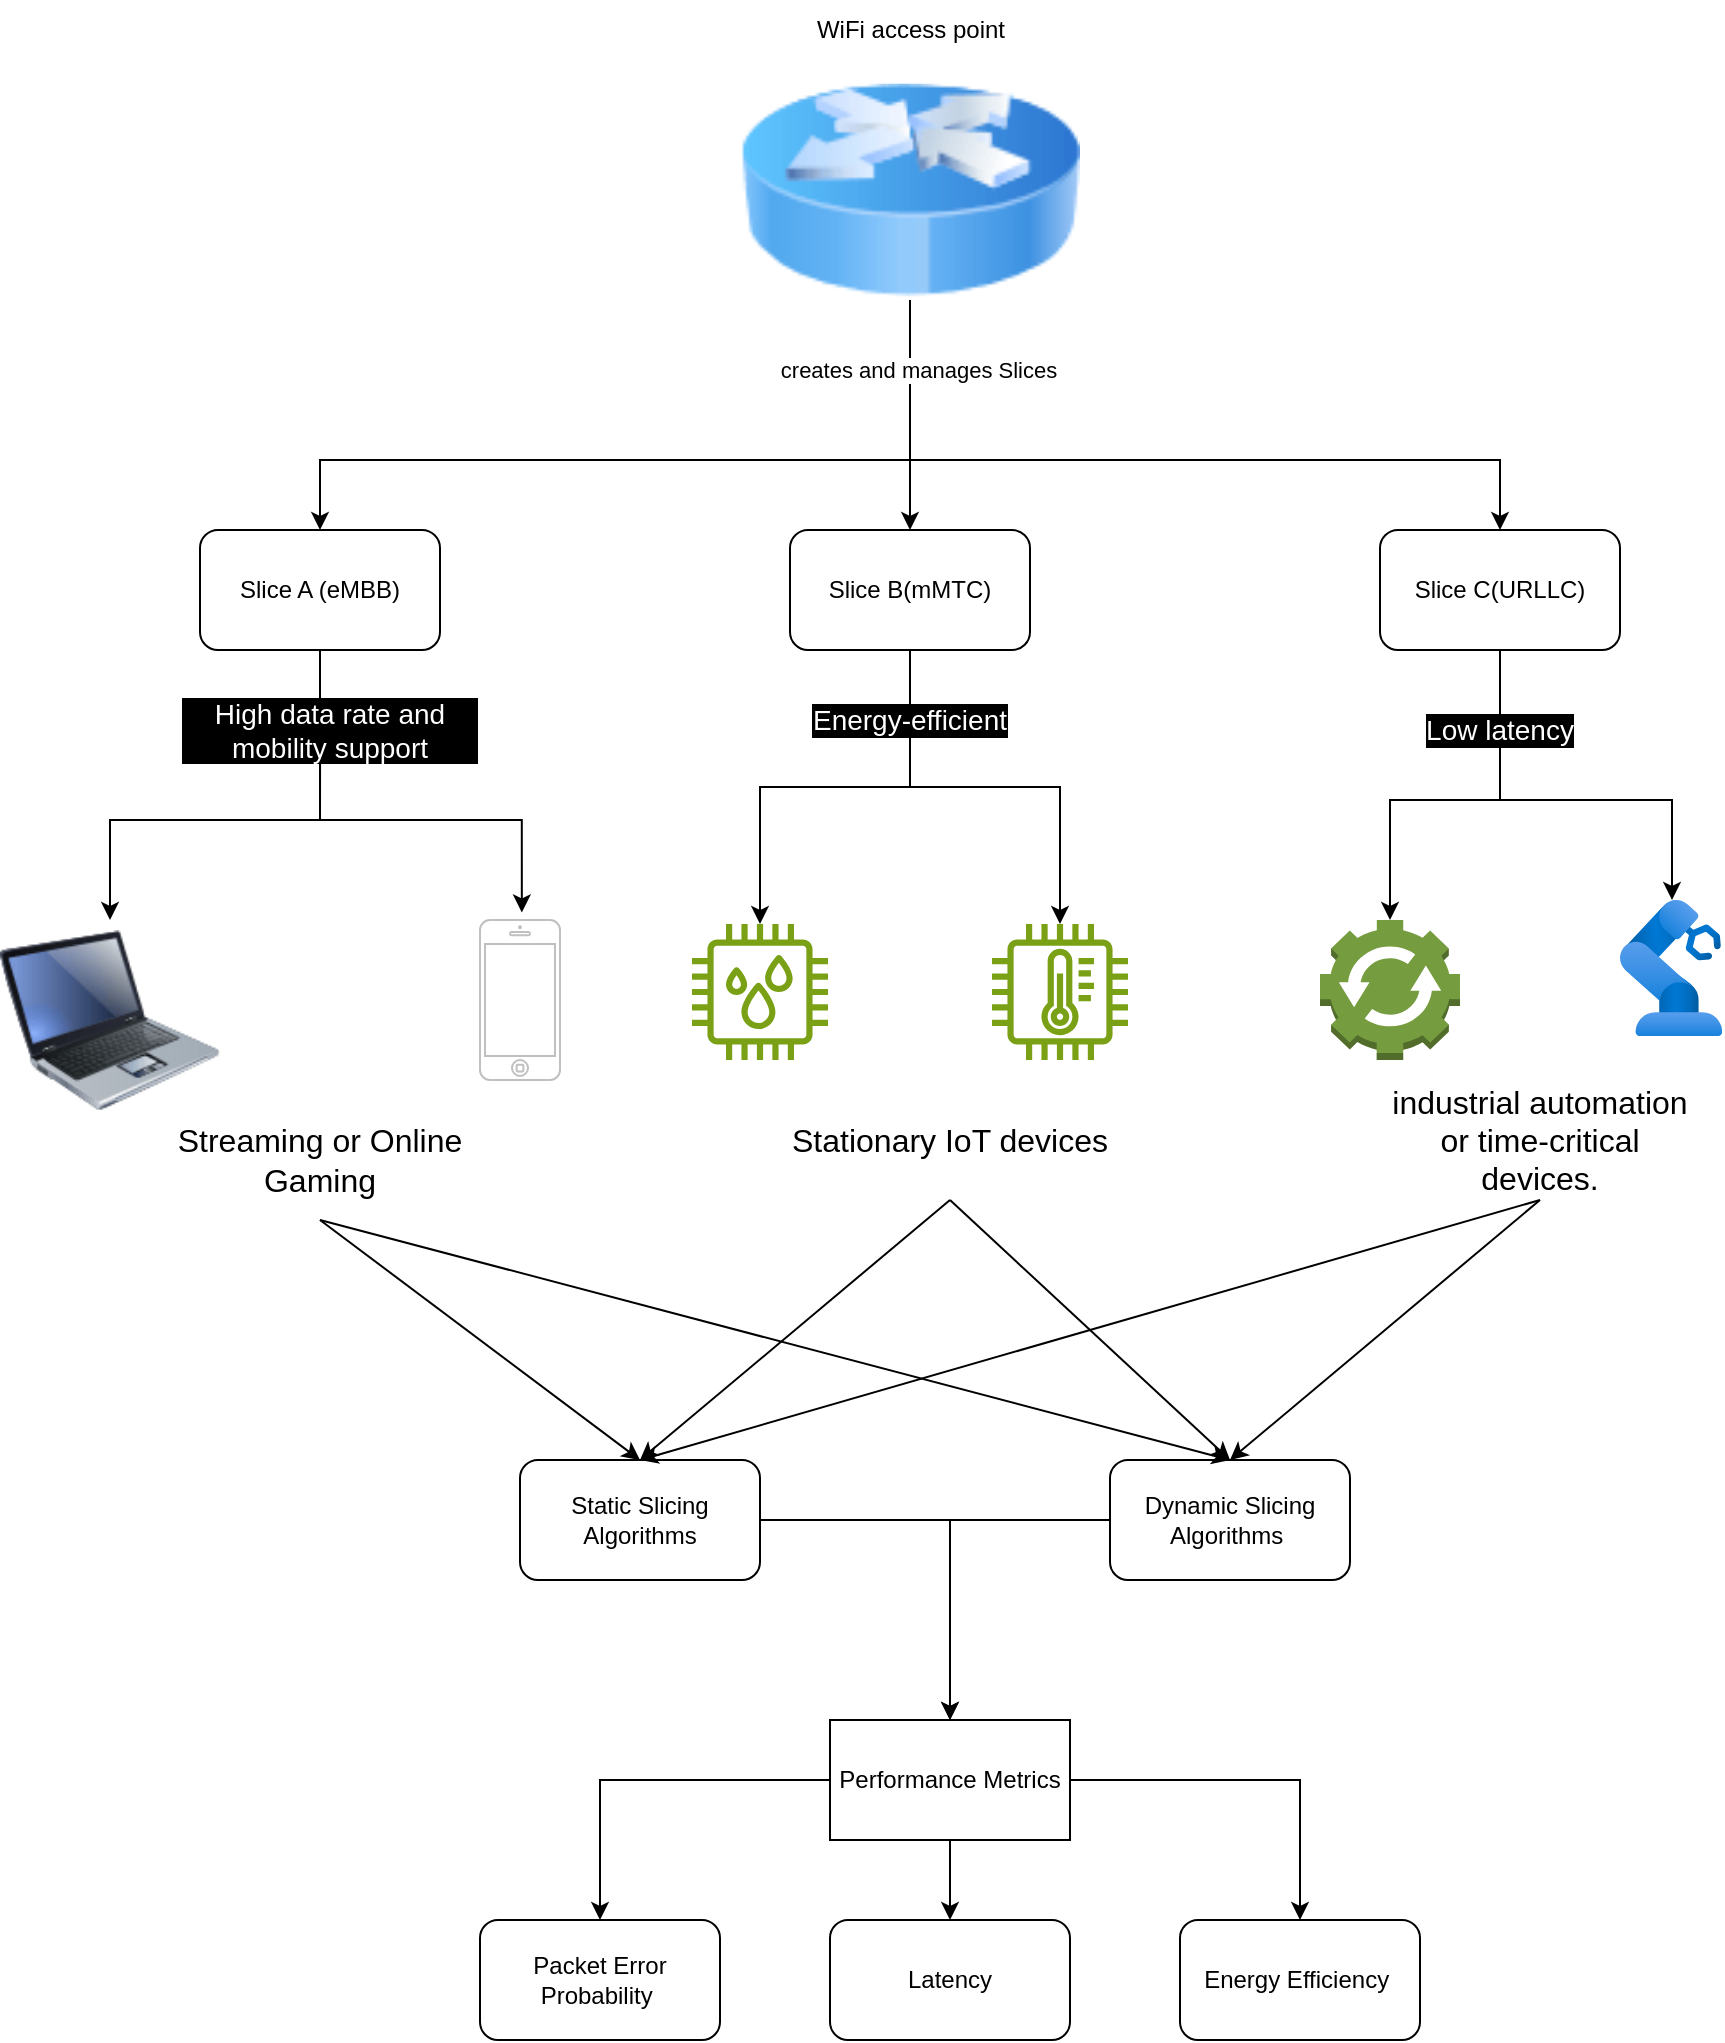 <mxfile version="24.7.17">
  <diagram name="Page-1" id="hM2xaqLaM9kXfvrjTJUC">
    <mxGraphModel dx="3644" dy="1328" grid="1" gridSize="10" guides="1" tooltips="1" connect="1" arrows="1" fold="1" page="1" pageScale="1" pageWidth="827" pageHeight="1169" math="0" shadow="0">
      <root>
        <mxCell id="0" />
        <mxCell id="1" parent="0" />
        <mxCell id="RwSFmMSZ676aGIv1vrAS-19" style="edgeStyle=orthogonalEdgeStyle;rounded=0;orthogonalLoop=1;jettySize=auto;html=1;entryX=0.5;entryY=0;entryDx=0;entryDy=0;" edge="1" parent="1" source="RwSFmMSZ676aGIv1vrAS-14" target="RwSFmMSZ676aGIv1vrAS-16">
          <mxGeometry relative="1" as="geometry">
            <Array as="points">
              <mxPoint x="-1015" y="490" />
              <mxPoint x="-1310" y="490" />
            </Array>
          </mxGeometry>
        </mxCell>
        <mxCell id="RwSFmMSZ676aGIv1vrAS-20" style="edgeStyle=orthogonalEdgeStyle;rounded=0;orthogonalLoop=1;jettySize=auto;html=1;entryX=0.5;entryY=0;entryDx=0;entryDy=0;" edge="1" parent="1" source="RwSFmMSZ676aGIv1vrAS-14" target="RwSFmMSZ676aGIv1vrAS-17">
          <mxGeometry relative="1" as="geometry" />
        </mxCell>
        <mxCell id="RwSFmMSZ676aGIv1vrAS-21" style="edgeStyle=orthogonalEdgeStyle;rounded=0;orthogonalLoop=1;jettySize=auto;html=1;entryX=0.5;entryY=0;entryDx=0;entryDy=0;" edge="1" parent="1" source="RwSFmMSZ676aGIv1vrAS-14" target="RwSFmMSZ676aGIv1vrAS-18">
          <mxGeometry relative="1" as="geometry">
            <Array as="points">
              <mxPoint x="-1015" y="490" />
              <mxPoint x="-720" y="490" />
            </Array>
          </mxGeometry>
        </mxCell>
        <mxCell id="RwSFmMSZ676aGIv1vrAS-70" value="creates and manages Slices" style="edgeLabel;html=1;align=center;verticalAlign=middle;resizable=0;points=[];" vertex="1" connectable="0" parent="RwSFmMSZ676aGIv1vrAS-21">
          <mxGeometry x="-0.832" y="4" relative="1" as="geometry">
            <mxPoint as="offset" />
          </mxGeometry>
        </mxCell>
        <mxCell id="RwSFmMSZ676aGIv1vrAS-14" value="" style="image;html=1;image=img/lib/clip_art/networking/Router_Icon_128x128.png" vertex="1" parent="1">
          <mxGeometry x="-1100" y="300" width="170" height="110" as="geometry" />
        </mxCell>
        <mxCell id="RwSFmMSZ676aGIv1vrAS-37" style="edgeStyle=orthogonalEdgeStyle;rounded=0;orthogonalLoop=1;jettySize=auto;html=1;" edge="1" parent="1" source="RwSFmMSZ676aGIv1vrAS-16" target="RwSFmMSZ676aGIv1vrAS-22">
          <mxGeometry relative="1" as="geometry">
            <Array as="points">
              <mxPoint x="-1310" y="670" />
              <mxPoint x="-1415" y="670" />
            </Array>
          </mxGeometry>
        </mxCell>
        <mxCell id="RwSFmMSZ676aGIv1vrAS-16" value="Slice A (eMBB)" style="rounded=1;whiteSpace=wrap;html=1;" vertex="1" parent="1">
          <mxGeometry x="-1370" y="525" width="120" height="60" as="geometry" />
        </mxCell>
        <mxCell id="RwSFmMSZ676aGIv1vrAS-39" style="edgeStyle=orthogonalEdgeStyle;rounded=0;orthogonalLoop=1;jettySize=auto;html=1;" edge="1" parent="1" source="RwSFmMSZ676aGIv1vrAS-17" target="RwSFmMSZ676aGIv1vrAS-24">
          <mxGeometry relative="1" as="geometry" />
        </mxCell>
        <mxCell id="RwSFmMSZ676aGIv1vrAS-40" style="edgeStyle=orthogonalEdgeStyle;rounded=0;orthogonalLoop=1;jettySize=auto;html=1;" edge="1" parent="1" source="RwSFmMSZ676aGIv1vrAS-17" target="RwSFmMSZ676aGIv1vrAS-25">
          <mxGeometry relative="1" as="geometry" />
        </mxCell>
        <mxCell id="RwSFmMSZ676aGIv1vrAS-17" value="Slice B(mMTC)" style="rounded=1;whiteSpace=wrap;html=1;" vertex="1" parent="1">
          <mxGeometry x="-1075" y="525" width="120" height="60" as="geometry" />
        </mxCell>
        <mxCell id="RwSFmMSZ676aGIv1vrAS-41" style="edgeStyle=orthogonalEdgeStyle;rounded=0;orthogonalLoop=1;jettySize=auto;html=1;" edge="1" parent="1" source="RwSFmMSZ676aGIv1vrAS-18" target="RwSFmMSZ676aGIv1vrAS-26">
          <mxGeometry relative="1" as="geometry">
            <Array as="points">
              <mxPoint x="-720" y="660" />
              <mxPoint x="-775" y="660" />
            </Array>
          </mxGeometry>
        </mxCell>
        <mxCell id="RwSFmMSZ676aGIv1vrAS-42" style="edgeStyle=orthogonalEdgeStyle;rounded=0;orthogonalLoop=1;jettySize=auto;html=1;" edge="1" parent="1" source="RwSFmMSZ676aGIv1vrAS-18" target="RwSFmMSZ676aGIv1vrAS-27">
          <mxGeometry relative="1" as="geometry">
            <mxPoint x="-630" y="670" as="targetPoint" />
            <Array as="points">
              <mxPoint x="-720" y="660" />
              <mxPoint x="-634" y="660" />
            </Array>
          </mxGeometry>
        </mxCell>
        <mxCell id="RwSFmMSZ676aGIv1vrAS-18" value="Slice C(URLLC)" style="rounded=1;whiteSpace=wrap;html=1;" vertex="1" parent="1">
          <mxGeometry x="-780" y="525" width="120" height="60" as="geometry" />
        </mxCell>
        <mxCell id="RwSFmMSZ676aGIv1vrAS-22" value="" style="image;html=1;image=img/lib/clip_art/computers/Laptop_128x128.png" vertex="1" parent="1">
          <mxGeometry x="-1470" y="720" width="110" height="100" as="geometry" />
        </mxCell>
        <mxCell id="RwSFmMSZ676aGIv1vrAS-23" value="" style="html=1;verticalLabelPosition=bottom;labelBackgroundColor=#ffffff;verticalAlign=top;shadow=0;dashed=0;strokeWidth=1;shape=mxgraph.ios7.misc.iphone;strokeColor=#c0c0c0;" vertex="1" parent="1">
          <mxGeometry x="-1230" y="720" width="40" height="80" as="geometry" />
        </mxCell>
        <mxCell id="RwSFmMSZ676aGIv1vrAS-24" value="" style="sketch=0;outlineConnect=0;fontColor=#232F3E;gradientColor=none;fillColor=#7AA116;strokeColor=none;dashed=0;verticalLabelPosition=bottom;verticalAlign=top;align=center;html=1;fontSize=12;fontStyle=0;aspect=fixed;pointerEvents=1;shape=mxgraph.aws4.iot_thing_humidity_sensor;" vertex="1" parent="1">
          <mxGeometry x="-1124" y="722" width="68" height="68" as="geometry" />
        </mxCell>
        <mxCell id="RwSFmMSZ676aGIv1vrAS-25" value="" style="sketch=0;outlineConnect=0;fontColor=#232F3E;gradientColor=none;fillColor=#7AA116;strokeColor=none;dashed=0;verticalLabelPosition=bottom;verticalAlign=top;align=center;html=1;fontSize=12;fontStyle=0;aspect=fixed;pointerEvents=1;shape=mxgraph.aws4.iot_thing_temperature_sensor;" vertex="1" parent="1">
          <mxGeometry x="-974" y="722" width="68" height="68" as="geometry" />
        </mxCell>
        <mxCell id="RwSFmMSZ676aGIv1vrAS-26" value="" style="outlineConnect=0;dashed=0;verticalLabelPosition=bottom;verticalAlign=top;align=center;html=1;shape=mxgraph.aws3.automation;fillColor=#759C3E;gradientColor=none;" vertex="1" parent="1">
          <mxGeometry x="-810" y="720" width="70" height="70" as="geometry" />
        </mxCell>
        <mxCell id="RwSFmMSZ676aGIv1vrAS-27" value="" style="image;aspect=fixed;html=1;points=[];align=center;fontSize=12;image=img/lib/azure2/other/Defender_Industrial_Robot.svg;" vertex="1" parent="1">
          <mxGeometry x="-660" y="710" width="51.08" height="68" as="geometry" />
        </mxCell>
        <mxCell id="RwSFmMSZ676aGIv1vrAS-33" value="&lt;span style=&quot;font-size: medium;&quot;&gt;industrial automation or time-critical devices.&lt;/span&gt;" style="text;html=1;align=center;verticalAlign=middle;whiteSpace=wrap;rounded=0;" vertex="1" parent="1">
          <mxGeometry x="-780" y="800" width="160" height="60" as="geometry" />
        </mxCell>
        <mxCell id="RwSFmMSZ676aGIv1vrAS-34" value="&lt;span style=&quot;font-size: medium;&quot;&gt;Stationary IoT devices&lt;/span&gt;" style="text;html=1;align=center;verticalAlign=middle;whiteSpace=wrap;rounded=0;" vertex="1" parent="1">
          <mxGeometry x="-1075" y="800" width="160" height="60" as="geometry" />
        </mxCell>
        <mxCell id="RwSFmMSZ676aGIv1vrAS-36" value="&lt;font size=&quot;3&quot;&gt;Streaming or Online Gaming&lt;/font&gt;" style="text;html=1;align=center;verticalAlign=middle;whiteSpace=wrap;rounded=0;" vertex="1" parent="1">
          <mxGeometry x="-1390" y="810" width="160" height="60" as="geometry" />
        </mxCell>
        <mxCell id="RwSFmMSZ676aGIv1vrAS-38" value="" style="edgeStyle=orthogonalEdgeStyle;rounded=0;orthogonalLoop=1;jettySize=auto;html=1;entryX=0.523;entryY=-0.047;entryDx=0;entryDy=0;entryPerimeter=0;verticalAlign=middle;" edge="1" parent="1" target="RwSFmMSZ676aGIv1vrAS-23">
          <mxGeometry relative="1" as="geometry">
            <mxPoint x="-1309.96" y="640" as="sourcePoint" />
            <Array as="points">
              <mxPoint x="-1209" y="670" />
            </Array>
          </mxGeometry>
        </mxCell>
        <mxCell id="RwSFmMSZ676aGIv1vrAS-47" value="&lt;span style=&quot;text-align: start;&quot;&gt;&lt;font style=&quot;font-size: 14px;&quot; color=&quot;#ffffff&quot;&gt;High data rate and mobility support&lt;/font&gt;&lt;/span&gt;" style="text;html=1;align=center;verticalAlign=middle;whiteSpace=wrap;rounded=0;labelBackgroundColor=#000000;" vertex="1" parent="1">
          <mxGeometry x="-1380" y="610" width="150" height="30" as="geometry" />
        </mxCell>
        <mxCell id="RwSFmMSZ676aGIv1vrAS-48" value="&lt;span style=&quot;text-align: start;&quot;&gt;&lt;font style=&quot;font-size: 14px;&quot; color=&quot;#ffffff&quot;&gt;Energy-efficient&lt;/font&gt;&lt;/span&gt;" style="text;html=1;align=center;verticalAlign=middle;whiteSpace=wrap;rounded=0;labelBackgroundColor=#000000;" vertex="1" parent="1">
          <mxGeometry x="-1090" y="610" width="150" height="20" as="geometry" />
        </mxCell>
        <mxCell id="RwSFmMSZ676aGIv1vrAS-49" value="&lt;span style=&quot;text-align: start;&quot;&gt;&lt;font style=&quot;font-size: 14px;&quot; color=&quot;#ffffff&quot;&gt;Low latency&lt;/font&gt;&lt;/span&gt;" style="text;html=1;align=center;verticalAlign=middle;whiteSpace=wrap;rounded=0;labelBackgroundColor=#000000;" vertex="1" parent="1">
          <mxGeometry x="-795" y="610" width="150" height="30" as="geometry" />
        </mxCell>
        <mxCell id="RwSFmMSZ676aGIv1vrAS-65" style="edgeStyle=orthogonalEdgeStyle;rounded=0;orthogonalLoop=1;jettySize=auto;html=1;entryX=0.5;entryY=0;entryDx=0;entryDy=0;" edge="1" parent="1" source="RwSFmMSZ676aGIv1vrAS-52" target="RwSFmMSZ676aGIv1vrAS-61">
          <mxGeometry relative="1" as="geometry" />
        </mxCell>
        <mxCell id="RwSFmMSZ676aGIv1vrAS-52" value="Static Slicing Algorithms" style="rounded=1;whiteSpace=wrap;html=1;" vertex="1" parent="1">
          <mxGeometry x="-1210" y="990" width="120" height="60" as="geometry" />
        </mxCell>
        <mxCell id="RwSFmMSZ676aGIv1vrAS-66" style="edgeStyle=orthogonalEdgeStyle;rounded=0;orthogonalLoop=1;jettySize=auto;html=1;entryX=0.5;entryY=0;entryDx=0;entryDy=0;" edge="1" parent="1" source="RwSFmMSZ676aGIv1vrAS-53" target="RwSFmMSZ676aGIv1vrAS-61">
          <mxGeometry relative="1" as="geometry" />
        </mxCell>
        <mxCell id="RwSFmMSZ676aGIv1vrAS-53" value="Dynamic Slicing Algorithms&amp;nbsp;" style="rounded=1;whiteSpace=wrap;html=1;" vertex="1" parent="1">
          <mxGeometry x="-915" y="990" width="120" height="60" as="geometry" />
        </mxCell>
        <mxCell id="RwSFmMSZ676aGIv1vrAS-55" value="" style="endArrow=classic;html=1;rounded=0;exitX=0.5;exitY=1;exitDx=0;exitDy=0;entryX=0.5;entryY=0;entryDx=0;entryDy=0;" edge="1" parent="1" source="RwSFmMSZ676aGIv1vrAS-36" target="RwSFmMSZ676aGIv1vrAS-52">
          <mxGeometry width="50" height="50" relative="1" as="geometry">
            <mxPoint x="-1020" y="780" as="sourcePoint" />
            <mxPoint x="-970" y="730" as="targetPoint" />
          </mxGeometry>
        </mxCell>
        <mxCell id="RwSFmMSZ676aGIv1vrAS-56" value="" style="endArrow=classic;html=1;rounded=0;exitX=0.5;exitY=1;exitDx=0;exitDy=0;entryX=0.5;entryY=0;entryDx=0;entryDy=0;" edge="1" parent="1" source="RwSFmMSZ676aGIv1vrAS-34" target="RwSFmMSZ676aGIv1vrAS-52">
          <mxGeometry width="50" height="50" relative="1" as="geometry">
            <mxPoint x="-1300" y="880" as="sourcePoint" />
            <mxPoint x="-1140" y="1000" as="targetPoint" />
          </mxGeometry>
        </mxCell>
        <mxCell id="RwSFmMSZ676aGIv1vrAS-57" value="" style="endArrow=classic;html=1;rounded=0;exitX=0.5;exitY=1;exitDx=0;exitDy=0;entryX=0.5;entryY=0;entryDx=0;entryDy=0;" edge="1" parent="1" source="RwSFmMSZ676aGIv1vrAS-33" target="RwSFmMSZ676aGIv1vrAS-52">
          <mxGeometry width="50" height="50" relative="1" as="geometry">
            <mxPoint x="-985" y="870" as="sourcePoint" />
            <mxPoint x="-1140" y="1000" as="targetPoint" />
          </mxGeometry>
        </mxCell>
        <mxCell id="RwSFmMSZ676aGIv1vrAS-58" value="" style="endArrow=classic;html=1;rounded=0;exitX=0.5;exitY=1;exitDx=0;exitDy=0;entryX=0.5;entryY=0;entryDx=0;entryDy=0;" edge="1" parent="1" source="RwSFmMSZ676aGIv1vrAS-34" target="RwSFmMSZ676aGIv1vrAS-53">
          <mxGeometry width="50" height="50" relative="1" as="geometry">
            <mxPoint x="-985" y="870" as="sourcePoint" />
            <mxPoint x="-1140" y="1000" as="targetPoint" />
          </mxGeometry>
        </mxCell>
        <mxCell id="RwSFmMSZ676aGIv1vrAS-59" value="" style="endArrow=classic;html=1;rounded=0;exitX=0.5;exitY=1;exitDx=0;exitDy=0;entryX=0.5;entryY=0;entryDx=0;entryDy=0;" edge="1" parent="1" source="RwSFmMSZ676aGIv1vrAS-33" target="RwSFmMSZ676aGIv1vrAS-53">
          <mxGeometry width="50" height="50" relative="1" as="geometry">
            <mxPoint x="-985" y="870" as="sourcePoint" />
            <mxPoint x="-845" y="1000" as="targetPoint" />
          </mxGeometry>
        </mxCell>
        <mxCell id="RwSFmMSZ676aGIv1vrAS-60" value="" style="endArrow=classic;html=1;rounded=0;exitX=0.5;exitY=1;exitDx=0;exitDy=0;entryX=0.5;entryY=0;entryDx=0;entryDy=0;" edge="1" parent="1" source="RwSFmMSZ676aGIv1vrAS-36" target="RwSFmMSZ676aGIv1vrAS-53">
          <mxGeometry width="50" height="50" relative="1" as="geometry">
            <mxPoint x="-975" y="880" as="sourcePoint" />
            <mxPoint x="-835" y="1010" as="targetPoint" />
          </mxGeometry>
        </mxCell>
        <mxCell id="RwSFmMSZ676aGIv1vrAS-67" style="edgeStyle=orthogonalEdgeStyle;rounded=0;orthogonalLoop=1;jettySize=auto;html=1;entryX=0.5;entryY=0;entryDx=0;entryDy=0;" edge="1" parent="1" source="RwSFmMSZ676aGIv1vrAS-61" target="RwSFmMSZ676aGIv1vrAS-62">
          <mxGeometry relative="1" as="geometry" />
        </mxCell>
        <mxCell id="RwSFmMSZ676aGIv1vrAS-68" style="edgeStyle=orthogonalEdgeStyle;rounded=0;orthogonalLoop=1;jettySize=auto;html=1;entryX=0.5;entryY=0;entryDx=0;entryDy=0;" edge="1" parent="1" source="RwSFmMSZ676aGIv1vrAS-61" target="RwSFmMSZ676aGIv1vrAS-63">
          <mxGeometry relative="1" as="geometry" />
        </mxCell>
        <mxCell id="RwSFmMSZ676aGIv1vrAS-69" style="edgeStyle=orthogonalEdgeStyle;rounded=0;orthogonalLoop=1;jettySize=auto;html=1;entryX=0.5;entryY=0;entryDx=0;entryDy=0;" edge="1" parent="1" source="RwSFmMSZ676aGIv1vrAS-61" target="RwSFmMSZ676aGIv1vrAS-64">
          <mxGeometry relative="1" as="geometry" />
        </mxCell>
        <mxCell id="RwSFmMSZ676aGIv1vrAS-61" value="Performance Metrics" style="rounded=0;whiteSpace=wrap;html=1;" vertex="1" parent="1">
          <mxGeometry x="-1055" y="1120" width="120" height="60" as="geometry" />
        </mxCell>
        <mxCell id="RwSFmMSZ676aGIv1vrAS-62" value="Packet Error Probability&amp;nbsp;" style="rounded=1;whiteSpace=wrap;html=1;" vertex="1" parent="1">
          <mxGeometry x="-1230" y="1220" width="120" height="60" as="geometry" />
        </mxCell>
        <mxCell id="RwSFmMSZ676aGIv1vrAS-63" value="Latency" style="rounded=1;whiteSpace=wrap;html=1;" vertex="1" parent="1">
          <mxGeometry x="-1055" y="1220" width="120" height="60" as="geometry" />
        </mxCell>
        <mxCell id="RwSFmMSZ676aGIv1vrAS-64" value="Energy Efficiency&amp;nbsp;" style="rounded=1;whiteSpace=wrap;html=1;" vertex="1" parent="1">
          <mxGeometry x="-880" y="1220" width="120" height="60" as="geometry" />
        </mxCell>
        <mxCell id="RwSFmMSZ676aGIv1vrAS-71" value="WiFi access point" style="text;html=1;align=center;verticalAlign=middle;whiteSpace=wrap;rounded=0;" vertex="1" parent="1">
          <mxGeometry x="-1067.5" y="260" width="105" height="30" as="geometry" />
        </mxCell>
      </root>
    </mxGraphModel>
  </diagram>
</mxfile>
